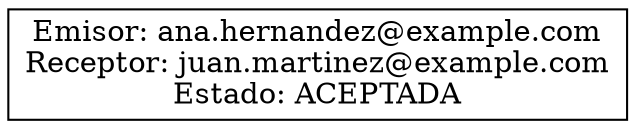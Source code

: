 digraph G {
node [shape=record];
rankdir=LR;
node0 [label="{Emisor: ana.hernandez@example.com\nReceptor: juan.martinez@example.com\nEstado: ACEPTADA}"];
}
